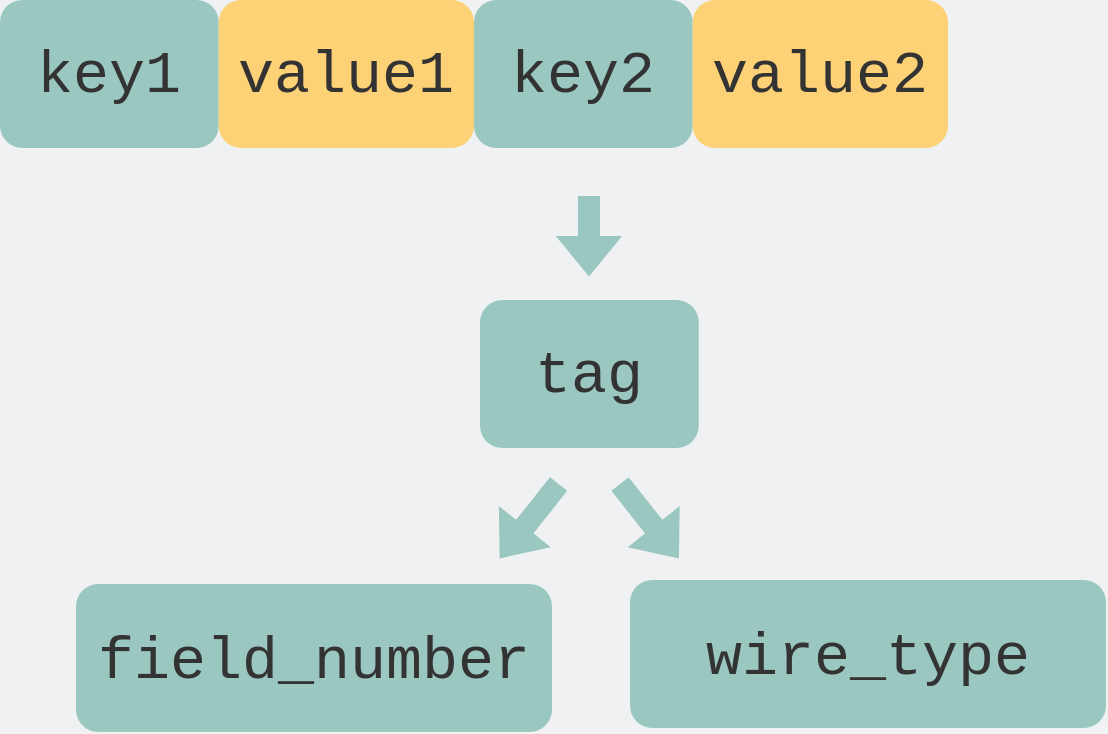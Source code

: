 <mxfile version="21.6.9" type="github">
  <diagram id="3228e29e-7158-1315-38df-8450db1d8a1d" name="Page-1">
    <mxGraphModel dx="1126" dy="1014" grid="0" gridSize="10" guides="1" tooltips="1" connect="1" arrows="1" fold="1" page="1" pageScale="1" pageWidth="1000" pageHeight="500" background="#EFF1F3" math="0" shadow="0">
      <root>
        <mxCell id="0" />
        <mxCell id="1" parent="0" />
        <mxCell id="pKHi42C1Sa4GpXv71mz_-2" value="&lt;div style=&quot;font-family: Menlo, Monaco, &amp;quot;Courier New&amp;quot;, monospace; line-height: 24px;&quot;&gt;&lt;div style=&quot;&quot;&gt;&lt;font color=&quot;#333333&quot; style=&quot;font-size: 30px;&quot;&gt;key1&lt;/font&gt;&lt;/div&gt;&lt;/div&gt;" style="rounded=1;whiteSpace=wrap;html=1;strokeWidth=5;fontSize=30;strokeColor=none;fillColor=#9AC7BF;align=center;" parent="1" vertex="1">
          <mxGeometry x="224" y="573" width="109.36" height="74" as="geometry" />
        </mxCell>
        <mxCell id="pKHi42C1Sa4GpXv71mz_-3" value="&lt;div style=&quot;font-family: Menlo, Monaco, &amp;quot;Courier New&amp;quot;, monospace; line-height: 24px;&quot;&gt;&lt;div style=&quot;&quot;&gt;&lt;font color=&quot;#333333&quot; style=&quot;font-size: 30px;&quot;&gt;value1&lt;/font&gt;&lt;/div&gt;&lt;/div&gt;" style="rounded=1;whiteSpace=wrap;html=1;strokeWidth=5;fontSize=30;strokeColor=none;fillColor=#FDD276;align=center;" parent="1" vertex="1">
          <mxGeometry x="333.36" y="573" width="127.64" height="74" as="geometry" />
        </mxCell>
        <mxCell id="pKHi42C1Sa4GpXv71mz_-4" value="&lt;div style=&quot;font-family: Menlo, Monaco, &amp;quot;Courier New&amp;quot;, monospace; line-height: 24px;&quot;&gt;&lt;div style=&quot;&quot;&gt;&lt;font color=&quot;#333333&quot; style=&quot;font-size: 30px;&quot;&gt;key2&lt;/font&gt;&lt;/div&gt;&lt;/div&gt;" style="rounded=1;whiteSpace=wrap;html=1;strokeWidth=5;fontSize=30;strokeColor=none;fillColor=#9AC7BF;align=center;" parent="1" vertex="1">
          <mxGeometry x="461" y="573" width="109.36" height="74" as="geometry" />
        </mxCell>
        <mxCell id="pKHi42C1Sa4GpXv71mz_-5" value="&lt;div style=&quot;font-family: Menlo, Monaco, &amp;quot;Courier New&amp;quot;, monospace; line-height: 24px;&quot;&gt;&lt;div style=&quot;&quot;&gt;&lt;font color=&quot;#333333&quot; style=&quot;font-size: 30px;&quot;&gt;value2&lt;/font&gt;&lt;/div&gt;&lt;/div&gt;" style="rounded=1;whiteSpace=wrap;html=1;strokeWidth=5;fontSize=30;strokeColor=none;fillColor=#FDD276;align=center;" parent="1" vertex="1">
          <mxGeometry x="570.36" y="573" width="127.64" height="74" as="geometry" />
        </mxCell>
        <mxCell id="PMdSLTWqf5IWHLFB1831-1" value="" style="shape=flexArrow;endArrow=classic;startArrow=none;html=1;rounded=0;strokeWidth=1;fillColor=#9AC7BF;strokeColor=#9AC7BF;startFill=0;" edge="1" parent="1">
          <mxGeometry width="100" height="100" relative="1" as="geometry">
            <mxPoint x="518.49" y="671" as="sourcePoint" />
            <mxPoint x="518.49" y="711" as="targetPoint" />
          </mxGeometry>
        </mxCell>
        <mxCell id="PMdSLTWqf5IWHLFB1831-2" value="&lt;div style=&quot;font-family: Menlo, Monaco, &amp;quot;Courier New&amp;quot;, monospace; line-height: 24px;&quot;&gt;&lt;div style=&quot;&quot;&gt;&lt;font color=&quot;#333333&quot; style=&quot;font-size: 30px;&quot;&gt;tag&lt;/font&gt;&lt;/div&gt;&lt;/div&gt;" style="rounded=1;whiteSpace=wrap;html=1;strokeWidth=5;fontSize=30;strokeColor=none;fillColor=#9AC7BF;align=center;" vertex="1" parent="1">
          <mxGeometry x="464" y="723" width="109.36" height="74" as="geometry" />
        </mxCell>
        <mxCell id="PMdSLTWqf5IWHLFB1831-4" value="" style="shape=flexArrow;endArrow=classic;startArrow=none;html=1;rounded=0;strokeWidth=1;fillColor=#9AC7BF;strokeColor=#9AC7BF;startFill=0;" edge="1" parent="1">
          <mxGeometry width="100" height="100" relative="1" as="geometry">
            <mxPoint x="503.28" y="815" as="sourcePoint" />
            <mxPoint x="474" y="852" as="targetPoint" />
          </mxGeometry>
        </mxCell>
        <mxCell id="PMdSLTWqf5IWHLFB1831-5" value="&lt;div style=&quot;line-height: 24px;&quot;&gt;&lt;div style=&quot;&quot;&gt;&lt;font face=&quot;Menlo, Monaco, Courier New, monospace&quot; color=&quot;#333333&quot;&gt;field_number&lt;/font&gt;&lt;br&gt;&lt;/div&gt;&lt;/div&gt;" style="rounded=1;whiteSpace=wrap;html=1;strokeWidth=5;fontSize=30;strokeColor=none;fillColor=#9AC7BF;align=center;" vertex="1" parent="1">
          <mxGeometry x="262" y="865" width="238" height="74" as="geometry" />
        </mxCell>
        <mxCell id="PMdSLTWqf5IWHLFB1831-6" value="" style="shape=flexArrow;endArrow=classic;startArrow=none;html=1;rounded=0;strokeWidth=1;fillColor=#9AC7BF;strokeColor=#9AC7BF;startFill=0;" edge="1" parent="1">
          <mxGeometry width="100" height="100" relative="1" as="geometry">
            <mxPoint x="534" y="815" as="sourcePoint" />
            <mxPoint x="563.28" y="852" as="targetPoint" />
          </mxGeometry>
        </mxCell>
        <mxCell id="PMdSLTWqf5IWHLFB1831-7" value="&lt;div style=&quot;line-height: 24px;&quot;&gt;&lt;div style=&quot;&quot;&gt;&lt;font face=&quot;Menlo, Monaco, Courier New, monospace&quot; color=&quot;#333333&quot;&gt;wire_type&lt;/font&gt;&lt;br&gt;&lt;/div&gt;&lt;/div&gt;" style="rounded=1;whiteSpace=wrap;html=1;strokeWidth=5;fontSize=30;strokeColor=none;fillColor=#9AC7BF;align=center;" vertex="1" parent="1">
          <mxGeometry x="539" y="863" width="238" height="74" as="geometry" />
        </mxCell>
      </root>
    </mxGraphModel>
  </diagram>
</mxfile>
